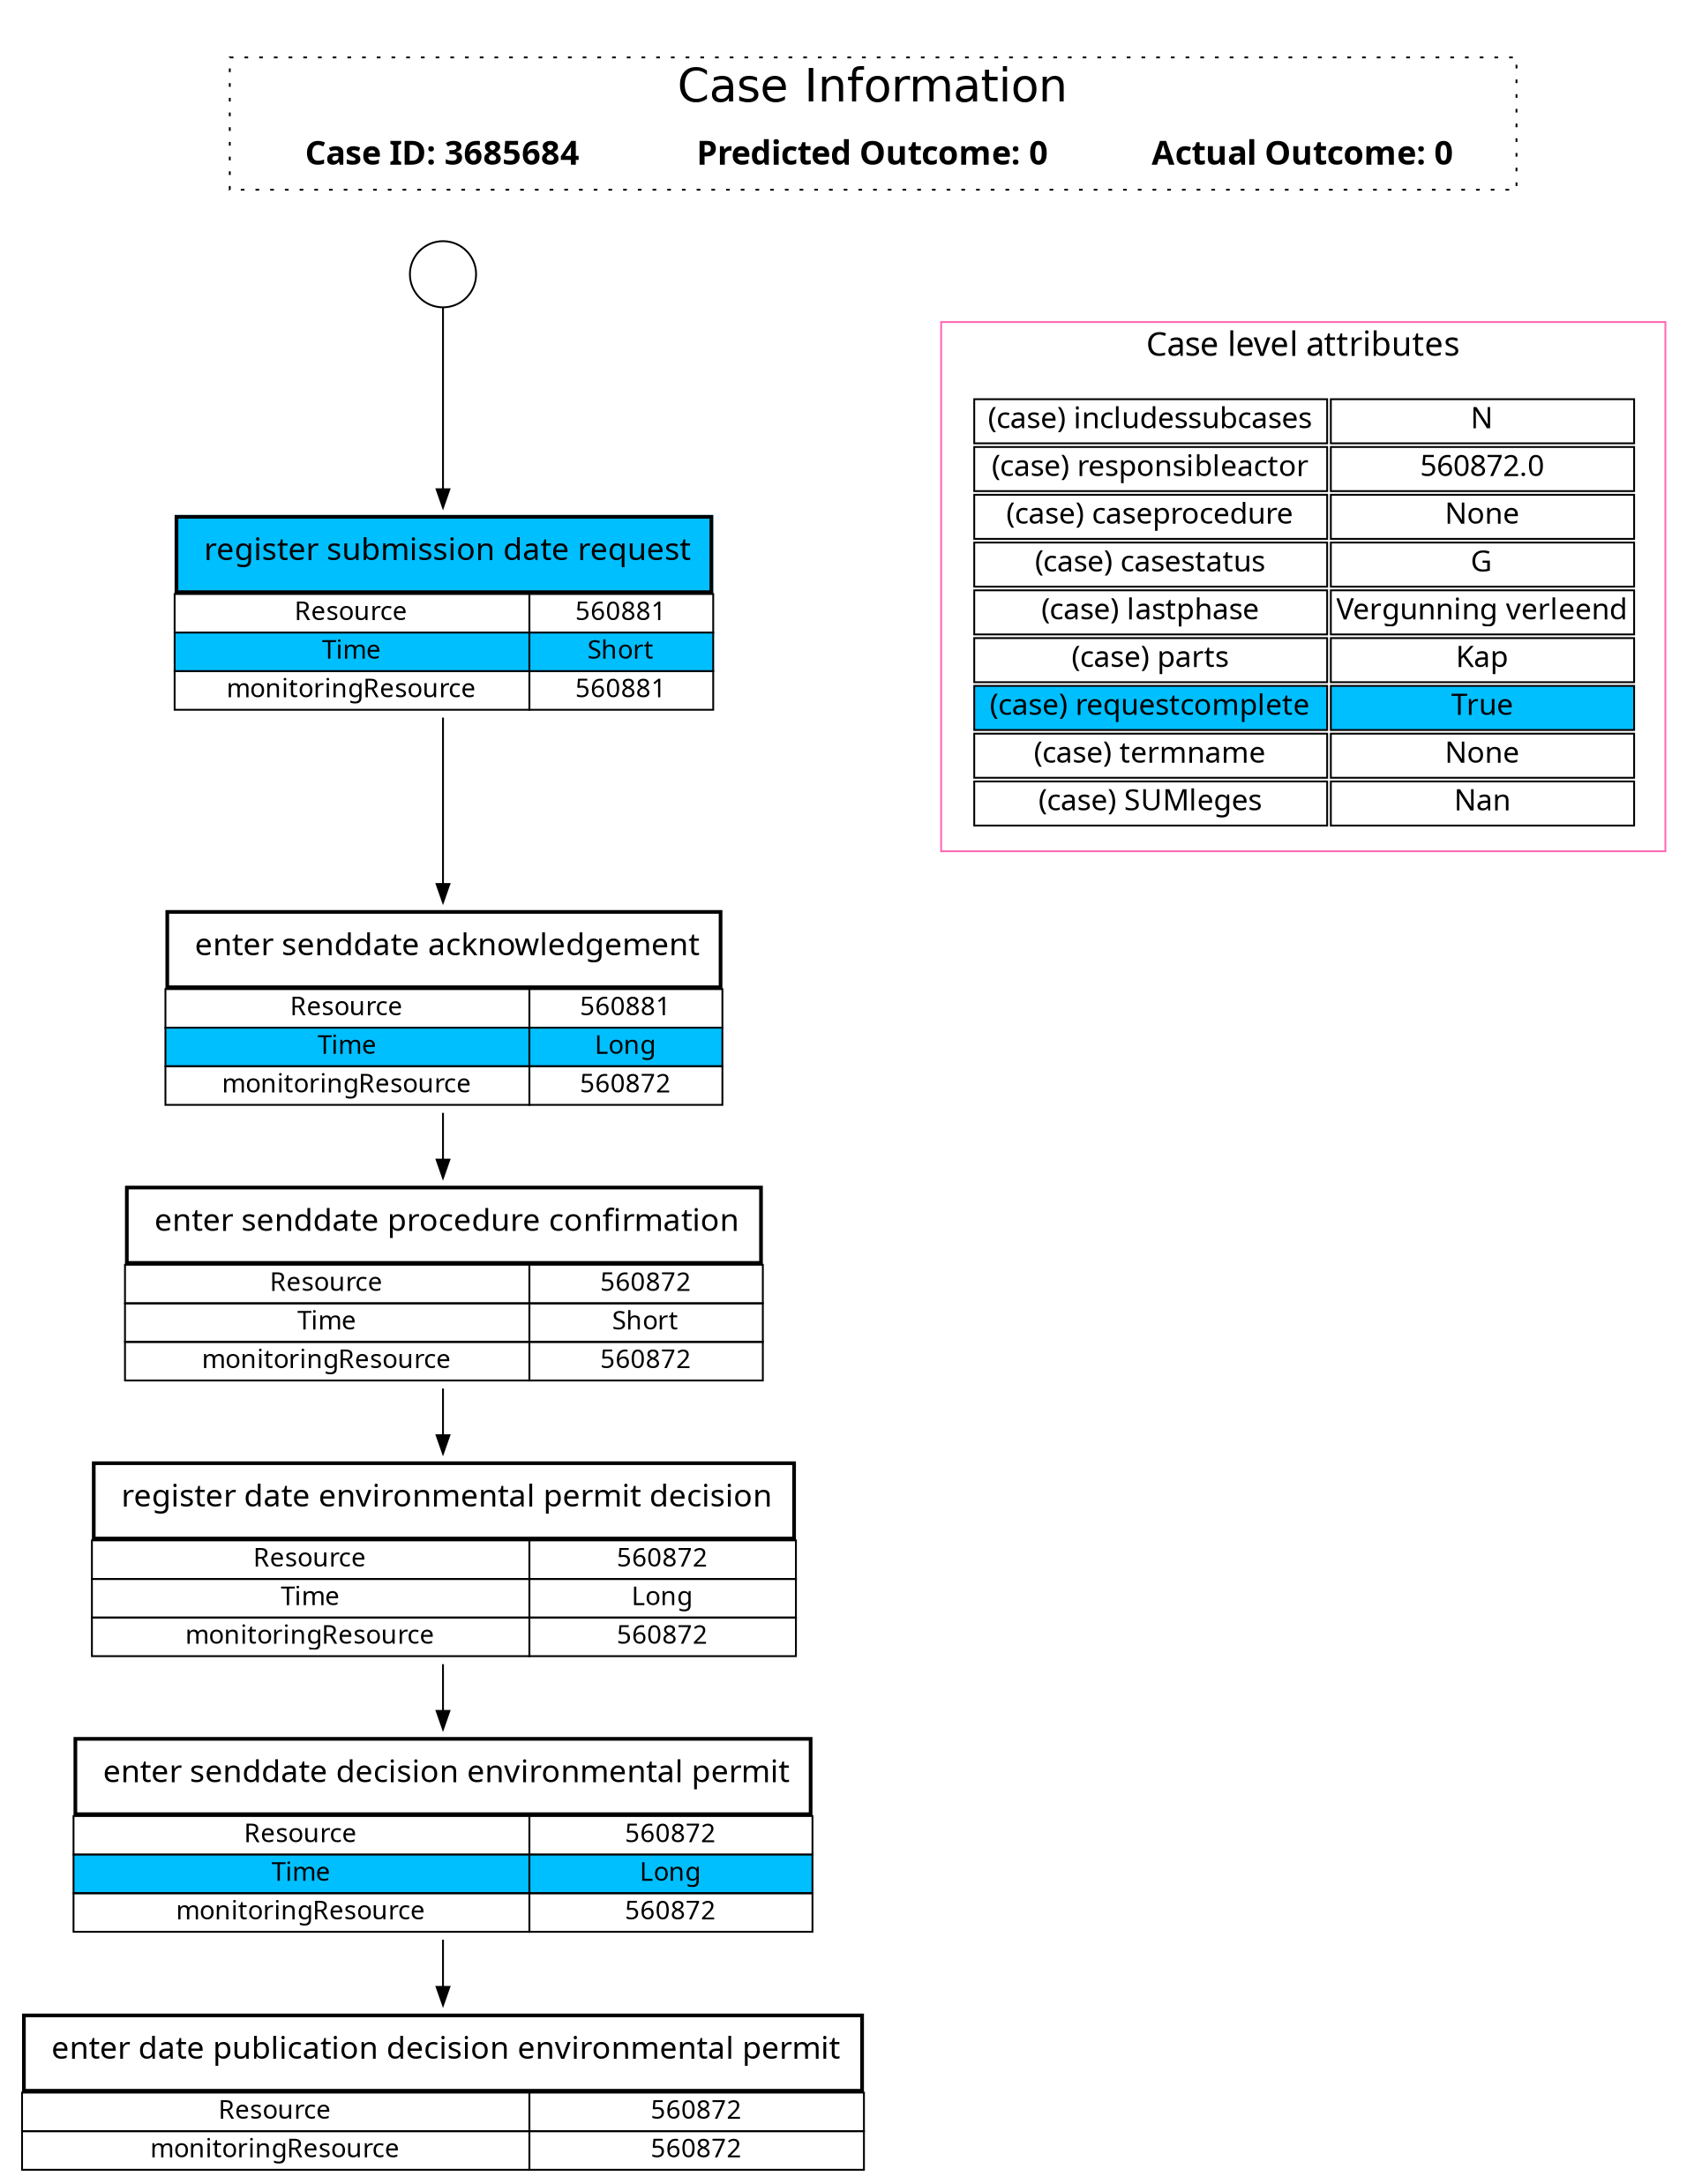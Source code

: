 digraph test_case {
graph [compound=True, dpi=300, rankdir=TB];
node [fontname="segoe ui", label="\N", shape=box];
subgraph cluster_case_info {
graph [fontname=helvetica, fontsize=25, label="Case Information", rank=same, style=dotted];
0 [fontname="segoe ui bold", fontsize=18, group=a, height=0, label="Case ID: 3685684", margin=0, shape=plaintext, width=3];
1 [fontname="segoe ui bold", fontsize=18, height=0, label="Actual Outcome: 0", margin=0, shape=plaintext, width=3];
0 -> 1  [constraint=false, style=invis];
predict [fontname="segoe ui bold", fontsize=18, height=0, label="Predicted Outcome: 0", margin=0, shape=plaintext, width=3];
1 -> predict  [constraint=false, style=invis];
}

subgraph trace {
start [group=a, label="", shape=circle];
e1 [label=<<table border="0" cellpadding="2" cellspacing="0"><tr><td bgcolor="deepskyblue" border="2" cellpadding="10" colspan="2" port="Activity"> <font face="segoe ui historic" point-size="17">register submission date request</font></td></tr><tr><td border="1" port="Resource"> Resource </td><td border="1" port="Resource_value">560881</td></tr><tr><td bgcolor="deepskyblue" border="1" port="Time"> Time </td><td bgcolor="deepskyblue" border="1" port="Time_value">Short</td></tr><tr><td border="1" port="monitoringResource"> monitoringResource </td><td border="1" port="monitoringResource_value">560881</td></tr></table>>, shape=none];
start -> e1;
e2 [label=<<table border="0" cellpadding="2" cellspacing="0"><tr><td border="2" cellpadding="10" colspan="2" port="Activity"> <font face="segoe ui historic" point-size="17">enter senddate acknowledgement</font></td></tr><tr><td border="1" port="Resource"> Resource </td><td border="1" port="Resource_value">560881</td></tr><tr><td bgcolor="deepskyblue" border="1" port="Time"> Time </td><td bgcolor="deepskyblue" border="1" port="Time_value">Long</td></tr><tr><td border="1" port="monitoringResource"> monitoringResource </td><td border="1" port="monitoringResource_value">560872</td></tr></table>>, shape=none];
e1 -> e2;
dummy [fontsize=16, group=b, style=invis];
e3 [label=<<table border="0" cellspacing="0" cellpadding="2"><tr><td port="Activity" colspan="2" border="2" cellpadding="10"> <FONT POINT-SIZE="17" face="segoe ui historic">enter senddate procedure confirmation</FONT></td></tr><tr><td port="Resource" border="1"> Resource </td><td port="Resource_value" border="1">560872</td></tr><tr><td port="Time" border="1"> Time </td><td port="Time_value" border="1">Short</td></tr><tr><td port="monitoringResource" border="1"> monitoringResource </td><td port="monitoringResource_value" border="1">560872</td></tr></table>>, shape=none];
e2 -> e3;
e4 [label=<<table border="0" cellspacing="0" cellpadding="2"><tr><td port="Activity" colspan="2" border="2" cellpadding="10"> <FONT POINT-SIZE="17" face="segoe ui historic">register date environmental permit decision</FONT></td></tr><tr><td port="Resource" border="1"> Resource </td><td port="Resource_value" border="1">560872</td></tr><tr><td port="Time" border="1"> Time </td><td port="Time_value" border="1">Long</td></tr><tr><td port="monitoringResource" border="1"> monitoringResource </td><td port="monitoringResource_value" border="1">560872</td></tr></table>>, shape=none];
e3 -> e4;
e5 [label=<<table border="0" cellpadding="2" cellspacing="0"><tr><td border="2" cellpadding="10" colspan="2" port="Activity"> <font face="segoe ui historic" point-size="17">enter senddate decision environmental permit</font></td></tr><tr><td border="1" port="Resource"> Resource </td><td border="1" port="Resource_value">560872</td></tr><tr><td bgcolor="deepskyblue" border="1" port="Time"> Time </td><td bgcolor="deepskyblue" border="1" port="Time_value">Long</td></tr><tr><td border="1" port="monitoringResource"> monitoringResource </td><td border="1" port="monitoringResource_value">560872</td></tr></table>>, shape=none];
e4 -> e5;
e6 [label=<<table border="0" cellspacing="0" cellpadding="2"><tr><td port="Activity" colspan="2" border="2" cellpadding="10"> <FONT POINT-SIZE="17" face="segoe ui historic">enter date publication decision environmental permit</FONT></td></tr><tr><td port="Resource" border="1"> Resource </td><td port="Resource_value" border="1">560872</td></tr><tr><td port="monitoringResource" border="1"> monitoringResource </td><td port="monitoringResource_value" border="1">560872</td></tr></table>>, shape=none];
e5 -> e6;
}

subgraph cluster_case_att {
graph [color=hotpink, fontname="segoe ui", fontsize=18, label="Case level attributes", style=solid];
case_att [fontsize=16, group=b, label=<<table border="0"><tr><td border="1" cellspacing="10" port="(case) includessubcases"> (case) includessubcases </td><td border="1" port="(case) includessubcases_value">N</td></tr><tr><td border="1" cellspacing="10" port="(case) responsibleactor"> (case) responsibleactor </td><td border="1" port="(case) responsibleactor_value">560872.0</td></tr><tr><td border="1" cellspacing="10" port="(case) caseprocedure"> (case) caseprocedure </td><td border="1" port="(case) caseprocedure_value">None</td></tr><tr><td border="1" cellspacing="10" port="(case) casestatus"> (case) casestatus </td><td border="1" port="(case) casestatus_value">G</td></tr><tr><td border="1" cellspacing="10" port="(case) lastphase"> (case) lastphase </td><td border="1" port="(case) lastphase_value">Vergunning verleend</td></tr><tr><td border="1" cellspacing="10" port="(case) parts"> (case) parts </td><td border="1" port="(case) parts_value">Kap</td></tr><tr><td bgcolor="deepskyblue" border="1" cellspacing="10" port="(case) requestcomplete"> (case) requestcomplete </td><td bgcolor="deepskyblue" border="1" port="(case) requestcomplete_value">True</td></tr><tr><td border="1" cellspacing="10" port="(case) termname"> (case) termname </td><td border="1" port="(case) termname_value">None</td></tr><tr><td border="1" cellspacing="10" port="(case) SUMleges"> (case) SUMleges </td><td border="1" port="(case) SUMleges_value">Nan</td></tr></table>>, shape=none];
}

0 -> start  [style=invis];
1 -> dummy  [style=invis];
e1 -> case_att  [constraint=false, style=invis];
dummy -> case_att  [style=invis];
}
